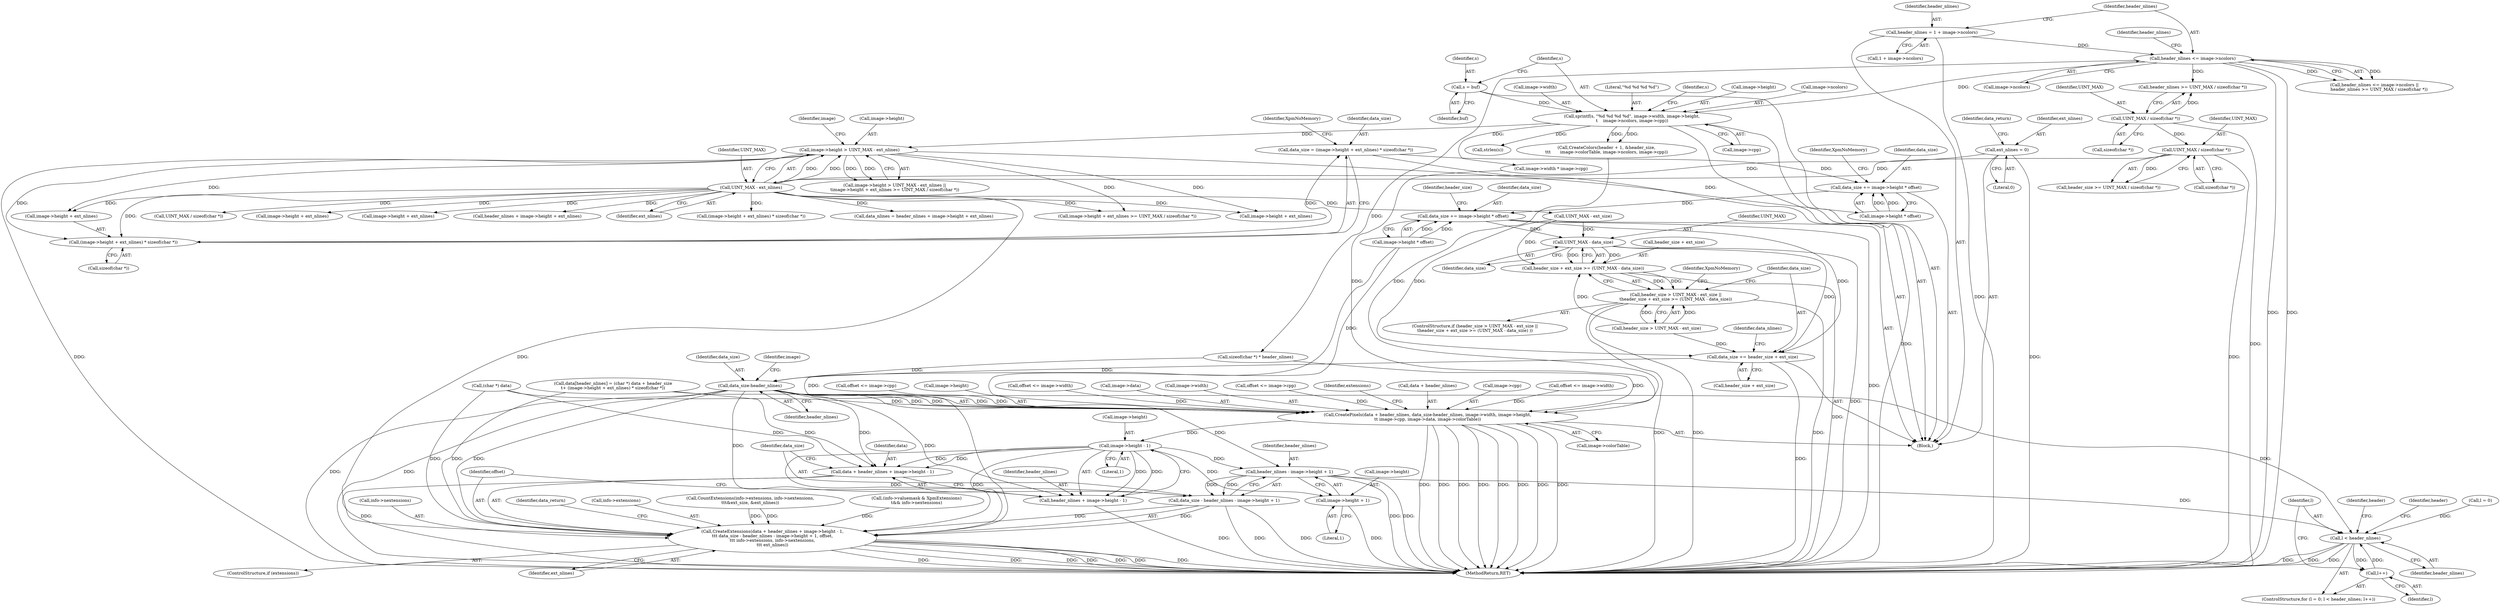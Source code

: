digraph "0_libXpm_d1167418f0fd02a27f617ec5afd6db053afbe185@integer" {
"1000391" [label="(Call,data_size = (image->height + ext_nlines) * sizeof(char *))"];
"1000393" [label="(Call,(image->height + ext_nlines) * sizeof(char *))"];
"1000372" [label="(Call,image->height > UINT_MAX - ext_nlines)"];
"1000233" [label="(Call,sprintf(s, \"%d %d %d %d\", image->width, image->height,\n\t    image->ncolors, image->cpp))"];
"1000230" [label="(Call,s = buf)"];
"1000189" [label="(Call,header_nlines <= image->ncolors)"];
"1000180" [label="(Call,header_nlines = 1 + image->ncolors)"];
"1000376" [label="(Call,UINT_MAX - ext_nlines)"];
"1000211" [label="(Call,UINT_MAX / sizeof(char *))"];
"1000196" [label="(Call,UINT_MAX / sizeof(char *))"];
"1000141" [label="(Call,ext_nlines = 0)"];
"1000403" [label="(Call,data_size += image->height * offset)"];
"1000412" [label="(Call,data_size += image->height * offset)"];
"1000430" [label="(Call,UINT_MAX - data_size)"];
"1000426" [label="(Call,header_size + ext_size >= (UINT_MAX - data_size))"];
"1000420" [label="(Call,header_size > UINT_MAX - ext_size ||\n\theader_size + ext_size >= (UINT_MAX - data_size))"];
"1000435" [label="(Call,data_size += header_size + ext_size)"];
"1000530" [label="(Call,data_size-header_nlines)"];
"1000526" [label="(Call,CreatePixels(data + header_nlines, data_size-header_nlines, image->width, image->height,\n\t\t image->cpp, image->data, image->colorTable))"];
"1000555" [label="(Call,image->height - 1)"];
"1000550" [label="(Call,CreateExtensions(data + header_nlines + image->height - 1,\n\t\t\t data_size - header_nlines - image->height + 1, offset,\n\t\t\t info->extensions, info->nextensions,\n\t\t\t ext_nlines))"];
"1000551" [label="(Call,data + header_nlines + image->height - 1)"];
"1000553" [label="(Call,header_nlines + image->height - 1)"];
"1000562" [label="(Call,header_nlines - image->height + 1)"];
"1000560" [label="(Call,data_size - header_nlines - image->height + 1)"];
"1000592" [label="(Call,l < header_nlines)"];
"1000595" [label="(Call,l++)"];
"1000564" [label="(Call,image->height + 1)"];
"1000432" [label="(Identifier,data_size)"];
"1000422" [label="(Identifier,header_size)"];
"1000351" [label="(Call,offset <= image->cpp)"];
"1000419" [label="(ControlStructure,if (header_size > UINT_MAX - ext_size ||\n\theader_size + ext_size >= (UINT_MAX - data_size) ))"];
"1000141" [label="(Call,ext_nlines = 0)"];
"1000588" [label="(ControlStructure,for (l = 0; l < header_nlines; l++))"];
"1000606" [label="(Identifier,header)"];
"1000518" [label="(Call,(image->height + ext_nlines) * sizeof(char *))"];
"1000550" [label="(Call,CreateExtensions(data + header_nlines + image->height - 1,\n\t\t\t data_size - header_nlines - image->height + 1, offset,\n\t\t\t info->extensions, info->nextensions,\n\t\t\t ext_nlines))"];
"1000440" [label="(Call,data_nlines = header_nlines + image->height + ext_nlines)"];
"1000233" [label="(Call,sprintf(s, \"%d %d %d %d\", image->width, image->height,\n\t    image->ncolors, image->cpp))"];
"1000564" [label="(Call,image->height + 1)"];
"1000532" [label="(Identifier,header_nlines)"];
"1000194" [label="(Call,header_nlines >= UINT_MAX / sizeof(char *))"];
"1000212" [label="(Identifier,UINT_MAX)"];
"1000551" [label="(Call,data + header_nlines + image->height - 1)"];
"1000431" [label="(Identifier,UINT_MAX)"];
"1000242" [label="(Call,image->ncolors)"];
"1000531" [label="(Identifier,data_size)"];
"1000336" [label="(Call,image->width * image->cpp)"];
"1000377" [label="(Identifier,UINT_MAX)"];
"1000561" [label="(Identifier,data_size)"];
"1000188" [label="(Call,header_nlines <= image->ncolors ||\n       header_nlines >= UINT_MAX / sizeof(char *))"];
"1000405" [label="(Call,image->height * offset)"];
"1000434" [label="(Identifier,XpmNoMemory)"];
"1000545" [label="(Call,image->colorTable)"];
"1000346" [label="(Call,offset <= image->width)"];
"1000527" [label="(Call,data + header_nlines)"];
"1000568" [label="(Literal,1)"];
"1000556" [label="(Call,image->height)"];
"1000382" [label="(Identifier,image)"];
"1000427" [label="(Call,header_size + ext_size)"];
"1000117" [label="(Block,)"];
"1000413" [label="(Identifier,data_size)"];
"1000573" [label="(Call,info->nextensions)"];
"1000181" [label="(Identifier,header_nlines)"];
"1000508" [label="(Call,data[header_nlines] = (char *) data + header_size\n\t+ (image->height + ext_nlines) * sizeof(char *))"];
"1000204" [label="(Call,sizeof(char *) * header_nlines)"];
"1000234" [label="(Identifier,s)"];
"1000372" [label="(Call,image->height > UINT_MAX - ext_nlines)"];
"1000596" [label="(Identifier,l)"];
"1000592" [label="(Call,l < header_nlines)"];
"1000589" [label="(Call,l = 0)"];
"1000435" [label="(Call,data_size += header_size + ext_size)"];
"1000536" [label="(Call,image->height)"];
"1000198" [label="(Call,sizeof(char *))"];
"1000213" [label="(Call,sizeof(char *))"];
"1000414" [label="(Call,image->height * offset)"];
"1000555" [label="(Call,image->height - 1)"];
"1000609" [label="(MethodReturn,RET)"];
"1000380" [label="(Call,image->height + ext_nlines)"];
"1000513" [label="(Call,(char *) data)"];
"1000552" [label="(Identifier,data)"];
"1000563" [label="(Identifier,header_nlines)"];
"1000548" [label="(ControlStructure,if (extensions))"];
"1000402" [label="(Identifier,XpmNoMemory)"];
"1000371" [label="(Call,image->height > UINT_MAX - ext_nlines ||\n\timage->height + ext_nlines >= UINT_MAX / sizeof(char *))"];
"1000143" [label="(Literal,0)"];
"1000526" [label="(Call,CreatePixels(data + header_nlines, data_size-header_nlines, image->width, image->height,\n\t\t image->cpp, image->data, image->colorTable))"];
"1000437" [label="(Call,header_size + ext_size)"];
"1000376" [label="(Call,UINT_MAX - ext_nlines)"];
"1000385" [label="(Call,UINT_MAX / sizeof(char *))"];
"1000236" [label="(Call,image->width)"];
"1000235" [label="(Literal,\"%d %d %d %d\")"];
"1000196" [label="(Call,UINT_MAX / sizeof(char *))"];
"1000559" [label="(Literal,1)"];
"1000423" [label="(Call,UINT_MAX - ext_size)"];
"1000399" [label="(Call,sizeof(char *))"];
"1000594" [label="(Identifier,header_nlines)"];
"1000436" [label="(Identifier,data_size)"];
"1000554" [label="(Identifier,header_nlines)"];
"1000421" [label="(Call,header_size > UINT_MAX - ext_size)"];
"1000430" [label="(Call,UINT_MAX - data_size)"];
"1000394" [label="(Call,image->height + ext_nlines)"];
"1000373" [label="(Call,image->height)"];
"1000412" [label="(Call,data_size += image->height * offset)"];
"1000542" [label="(Call,image->data)"];
"1000195" [label="(Identifier,header_nlines)"];
"1000231" [label="(Identifier,s)"];
"1000182" [label="(Call,1 + image->ncolors)"];
"1000595" [label="(Call,l++)"];
"1000553" [label="(Call,header_nlines + image->height - 1)"];
"1000245" [label="(Call,image->cpp)"];
"1000533" [label="(Call,image->width)"];
"1000391" [label="(Call,data_size = (image->height + ext_nlines) * sizeof(char *))"];
"1000579" [label="(Identifier,data_return)"];
"1000249" [label="(Identifier,s)"];
"1000444" [label="(Call,image->height + ext_nlines)"];
"1000363" [label="(Call,offset <= image->cpp)"];
"1000562" [label="(Call,header_nlines - image->height + 1)"];
"1000549" [label="(Identifier,extensions)"];
"1000593" [label="(Identifier,l)"];
"1000209" [label="(Call,header_size >= UINT_MAX / sizeof(char *))"];
"1000530" [label="(Call,data_size-header_nlines)"];
"1000142" [label="(Identifier,ext_nlines)"];
"1000312" [label="(Call,CreateColors(header + 1, &header_size,\n\t\t\t       image->colorTable, image->ncolors, image->cpp))"];
"1000539" [label="(Call,image->cpp)"];
"1000403" [label="(Call,data_size += image->height * offset)"];
"1000570" [label="(Call,info->extensions)"];
"1000404" [label="(Identifier,data_size)"];
"1000250" [label="(Call,strlen(s))"];
"1000149" [label="(Identifier,data_return)"];
"1000211" [label="(Call,UINT_MAX / sizeof(char *))"];
"1000167" [label="(Call,CountExtensions(info->extensions, info->nextensions,\n\t\t\t&ext_size, &ext_nlines))"];
"1000599" [label="(Identifier,header)"];
"1000519" [label="(Call,image->height + ext_nlines)"];
"1000197" [label="(Identifier,UINT_MAX)"];
"1000180" [label="(Call,header_nlines = 1 + image->ncolors)"];
"1000189" [label="(Call,header_nlines <= image->ncolors)"];
"1000442" [label="(Call,header_nlines + image->height + ext_nlines)"];
"1000232" [label="(Identifier,buf)"];
"1000393" [label="(Call,(image->height + ext_nlines) * sizeof(char *))"];
"1000392" [label="(Identifier,data_size)"];
"1000576" [label="(Identifier,ext_nlines)"];
"1000441" [label="(Identifier,data_nlines)"];
"1000358" [label="(Call,offset <= image->width)"];
"1000190" [label="(Identifier,header_nlines)"];
"1000191" [label="(Call,image->ncolors)"];
"1000534" [label="(Identifier,image)"];
"1000560" [label="(Call,data_size - header_nlines - image->height + 1)"];
"1000565" [label="(Call,image->height)"];
"1000379" [label="(Call,image->height + ext_nlines >= UINT_MAX / sizeof(char *))"];
"1000378" [label="(Identifier,ext_nlines)"];
"1000155" [label="(Call,(info->valuemask & XpmExtensions)\n\t&& info->nextensions)"];
"1000426" [label="(Call,header_size + ext_size >= (UINT_MAX - data_size))"];
"1000230" [label="(Call,s = buf)"];
"1000420" [label="(Call,header_size > UINT_MAX - ext_size ||\n\theader_size + ext_size >= (UINT_MAX - data_size))"];
"1000239" [label="(Call,image->height)"];
"1000569" [label="(Identifier,offset)"];
"1000411" [label="(Identifier,XpmNoMemory)"];
"1000391" -> "1000117"  [label="AST: "];
"1000391" -> "1000393"  [label="CFG: "];
"1000392" -> "1000391"  [label="AST: "];
"1000393" -> "1000391"  [label="AST: "];
"1000402" -> "1000391"  [label="CFG: "];
"1000393" -> "1000391"  [label="DDG: "];
"1000391" -> "1000403"  [label="DDG: "];
"1000393" -> "1000399"  [label="CFG: "];
"1000394" -> "1000393"  [label="AST: "];
"1000399" -> "1000393"  [label="AST: "];
"1000372" -> "1000393"  [label="DDG: "];
"1000376" -> "1000393"  [label="DDG: "];
"1000372" -> "1000371"  [label="AST: "];
"1000372" -> "1000376"  [label="CFG: "];
"1000373" -> "1000372"  [label="AST: "];
"1000376" -> "1000372"  [label="AST: "];
"1000382" -> "1000372"  [label="CFG: "];
"1000371" -> "1000372"  [label="CFG: "];
"1000372" -> "1000609"  [label="DDG: "];
"1000372" -> "1000371"  [label="DDG: "];
"1000372" -> "1000371"  [label="DDG: "];
"1000233" -> "1000372"  [label="DDG: "];
"1000376" -> "1000372"  [label="DDG: "];
"1000376" -> "1000372"  [label="DDG: "];
"1000372" -> "1000379"  [label="DDG: "];
"1000372" -> "1000380"  [label="DDG: "];
"1000372" -> "1000394"  [label="DDG: "];
"1000372" -> "1000405"  [label="DDG: "];
"1000233" -> "1000117"  [label="AST: "];
"1000233" -> "1000245"  [label="CFG: "];
"1000234" -> "1000233"  [label="AST: "];
"1000235" -> "1000233"  [label="AST: "];
"1000236" -> "1000233"  [label="AST: "];
"1000239" -> "1000233"  [label="AST: "];
"1000242" -> "1000233"  [label="AST: "];
"1000245" -> "1000233"  [label="AST: "];
"1000249" -> "1000233"  [label="CFG: "];
"1000233" -> "1000609"  [label="DDG: "];
"1000230" -> "1000233"  [label="DDG: "];
"1000189" -> "1000233"  [label="DDG: "];
"1000233" -> "1000250"  [label="DDG: "];
"1000233" -> "1000312"  [label="DDG: "];
"1000233" -> "1000312"  [label="DDG: "];
"1000233" -> "1000336"  [label="DDG: "];
"1000230" -> "1000117"  [label="AST: "];
"1000230" -> "1000232"  [label="CFG: "];
"1000231" -> "1000230"  [label="AST: "];
"1000232" -> "1000230"  [label="AST: "];
"1000234" -> "1000230"  [label="CFG: "];
"1000189" -> "1000188"  [label="AST: "];
"1000189" -> "1000191"  [label="CFG: "];
"1000190" -> "1000189"  [label="AST: "];
"1000191" -> "1000189"  [label="AST: "];
"1000195" -> "1000189"  [label="CFG: "];
"1000188" -> "1000189"  [label="CFG: "];
"1000189" -> "1000609"  [label="DDG: "];
"1000189" -> "1000609"  [label="DDG: "];
"1000189" -> "1000188"  [label="DDG: "];
"1000189" -> "1000188"  [label="DDG: "];
"1000180" -> "1000189"  [label="DDG: "];
"1000189" -> "1000194"  [label="DDG: "];
"1000189" -> "1000204"  [label="DDG: "];
"1000180" -> "1000117"  [label="AST: "];
"1000180" -> "1000182"  [label="CFG: "];
"1000181" -> "1000180"  [label="AST: "];
"1000182" -> "1000180"  [label="AST: "];
"1000190" -> "1000180"  [label="CFG: "];
"1000180" -> "1000609"  [label="DDG: "];
"1000376" -> "1000378"  [label="CFG: "];
"1000377" -> "1000376"  [label="AST: "];
"1000378" -> "1000376"  [label="AST: "];
"1000211" -> "1000376"  [label="DDG: "];
"1000141" -> "1000376"  [label="DDG: "];
"1000376" -> "1000379"  [label="DDG: "];
"1000376" -> "1000380"  [label="DDG: "];
"1000376" -> "1000385"  [label="DDG: "];
"1000376" -> "1000394"  [label="DDG: "];
"1000376" -> "1000423"  [label="DDG: "];
"1000376" -> "1000440"  [label="DDG: "];
"1000376" -> "1000442"  [label="DDG: "];
"1000376" -> "1000444"  [label="DDG: "];
"1000376" -> "1000518"  [label="DDG: "];
"1000376" -> "1000519"  [label="DDG: "];
"1000376" -> "1000550"  [label="DDG: "];
"1000211" -> "1000209"  [label="AST: "];
"1000211" -> "1000213"  [label="CFG: "];
"1000212" -> "1000211"  [label="AST: "];
"1000213" -> "1000211"  [label="AST: "];
"1000209" -> "1000211"  [label="CFG: "];
"1000211" -> "1000609"  [label="DDG: "];
"1000211" -> "1000209"  [label="DDG: "];
"1000196" -> "1000211"  [label="DDG: "];
"1000196" -> "1000194"  [label="AST: "];
"1000196" -> "1000198"  [label="CFG: "];
"1000197" -> "1000196"  [label="AST: "];
"1000198" -> "1000196"  [label="AST: "];
"1000194" -> "1000196"  [label="CFG: "];
"1000196" -> "1000609"  [label="DDG: "];
"1000196" -> "1000194"  [label="DDG: "];
"1000141" -> "1000117"  [label="AST: "];
"1000141" -> "1000143"  [label="CFG: "];
"1000142" -> "1000141"  [label="AST: "];
"1000143" -> "1000141"  [label="AST: "];
"1000149" -> "1000141"  [label="CFG: "];
"1000141" -> "1000609"  [label="DDG: "];
"1000403" -> "1000117"  [label="AST: "];
"1000403" -> "1000405"  [label="CFG: "];
"1000404" -> "1000403"  [label="AST: "];
"1000405" -> "1000403"  [label="AST: "];
"1000411" -> "1000403"  [label="CFG: "];
"1000405" -> "1000403"  [label="DDG: "];
"1000405" -> "1000403"  [label="DDG: "];
"1000403" -> "1000412"  [label="DDG: "];
"1000412" -> "1000117"  [label="AST: "];
"1000412" -> "1000414"  [label="CFG: "];
"1000413" -> "1000412"  [label="AST: "];
"1000414" -> "1000412"  [label="AST: "];
"1000422" -> "1000412"  [label="CFG: "];
"1000412" -> "1000609"  [label="DDG: "];
"1000414" -> "1000412"  [label="DDG: "];
"1000414" -> "1000412"  [label="DDG: "];
"1000412" -> "1000430"  [label="DDG: "];
"1000412" -> "1000435"  [label="DDG: "];
"1000430" -> "1000426"  [label="AST: "];
"1000430" -> "1000432"  [label="CFG: "];
"1000431" -> "1000430"  [label="AST: "];
"1000432" -> "1000430"  [label="AST: "];
"1000426" -> "1000430"  [label="CFG: "];
"1000430" -> "1000609"  [label="DDG: "];
"1000430" -> "1000426"  [label="DDG: "];
"1000430" -> "1000426"  [label="DDG: "];
"1000423" -> "1000430"  [label="DDG: "];
"1000430" -> "1000435"  [label="DDG: "];
"1000426" -> "1000420"  [label="AST: "];
"1000427" -> "1000426"  [label="AST: "];
"1000420" -> "1000426"  [label="CFG: "];
"1000426" -> "1000609"  [label="DDG: "];
"1000426" -> "1000420"  [label="DDG: "];
"1000426" -> "1000420"  [label="DDG: "];
"1000421" -> "1000426"  [label="DDG: "];
"1000423" -> "1000426"  [label="DDG: "];
"1000420" -> "1000419"  [label="AST: "];
"1000420" -> "1000421"  [label="CFG: "];
"1000421" -> "1000420"  [label="AST: "];
"1000434" -> "1000420"  [label="CFG: "];
"1000436" -> "1000420"  [label="CFG: "];
"1000420" -> "1000609"  [label="DDG: "];
"1000420" -> "1000609"  [label="DDG: "];
"1000420" -> "1000609"  [label="DDG: "];
"1000421" -> "1000420"  [label="DDG: "];
"1000421" -> "1000420"  [label="DDG: "];
"1000435" -> "1000117"  [label="AST: "];
"1000435" -> "1000437"  [label="CFG: "];
"1000436" -> "1000435"  [label="AST: "];
"1000437" -> "1000435"  [label="AST: "];
"1000441" -> "1000435"  [label="CFG: "];
"1000435" -> "1000609"  [label="DDG: "];
"1000421" -> "1000435"  [label="DDG: "];
"1000423" -> "1000435"  [label="DDG: "];
"1000435" -> "1000530"  [label="DDG: "];
"1000530" -> "1000526"  [label="AST: "];
"1000530" -> "1000532"  [label="CFG: "];
"1000531" -> "1000530"  [label="AST: "];
"1000532" -> "1000530"  [label="AST: "];
"1000534" -> "1000530"  [label="CFG: "];
"1000530" -> "1000609"  [label="DDG: "];
"1000530" -> "1000609"  [label="DDG: "];
"1000530" -> "1000526"  [label="DDG: "];
"1000530" -> "1000526"  [label="DDG: "];
"1000204" -> "1000530"  [label="DDG: "];
"1000530" -> "1000550"  [label="DDG: "];
"1000530" -> "1000551"  [label="DDG: "];
"1000530" -> "1000553"  [label="DDG: "];
"1000530" -> "1000560"  [label="DDG: "];
"1000530" -> "1000562"  [label="DDG: "];
"1000530" -> "1000592"  [label="DDG: "];
"1000526" -> "1000117"  [label="AST: "];
"1000526" -> "1000545"  [label="CFG: "];
"1000527" -> "1000526"  [label="AST: "];
"1000533" -> "1000526"  [label="AST: "];
"1000536" -> "1000526"  [label="AST: "];
"1000539" -> "1000526"  [label="AST: "];
"1000542" -> "1000526"  [label="AST: "];
"1000545" -> "1000526"  [label="AST: "];
"1000549" -> "1000526"  [label="CFG: "];
"1000526" -> "1000609"  [label="DDG: "];
"1000526" -> "1000609"  [label="DDG: "];
"1000526" -> "1000609"  [label="DDG: "];
"1000526" -> "1000609"  [label="DDG: "];
"1000526" -> "1000609"  [label="DDG: "];
"1000526" -> "1000609"  [label="DDG: "];
"1000526" -> "1000609"  [label="DDG: "];
"1000526" -> "1000609"  [label="DDG: "];
"1000508" -> "1000526"  [label="DDG: "];
"1000513" -> "1000526"  [label="DDG: "];
"1000204" -> "1000526"  [label="DDG: "];
"1000346" -> "1000526"  [label="DDG: "];
"1000358" -> "1000526"  [label="DDG: "];
"1000414" -> "1000526"  [label="DDG: "];
"1000363" -> "1000526"  [label="DDG: "];
"1000351" -> "1000526"  [label="DDG: "];
"1000336" -> "1000526"  [label="DDG: "];
"1000312" -> "1000526"  [label="DDG: "];
"1000526" -> "1000555"  [label="DDG: "];
"1000555" -> "1000553"  [label="AST: "];
"1000555" -> "1000559"  [label="CFG: "];
"1000556" -> "1000555"  [label="AST: "];
"1000559" -> "1000555"  [label="AST: "];
"1000553" -> "1000555"  [label="CFG: "];
"1000555" -> "1000550"  [label="DDG: "];
"1000555" -> "1000550"  [label="DDG: "];
"1000555" -> "1000551"  [label="DDG: "];
"1000555" -> "1000551"  [label="DDG: "];
"1000555" -> "1000553"  [label="DDG: "];
"1000555" -> "1000553"  [label="DDG: "];
"1000555" -> "1000562"  [label="DDG: "];
"1000555" -> "1000564"  [label="DDG: "];
"1000550" -> "1000548"  [label="AST: "];
"1000550" -> "1000576"  [label="CFG: "];
"1000551" -> "1000550"  [label="AST: "];
"1000560" -> "1000550"  [label="AST: "];
"1000569" -> "1000550"  [label="AST: "];
"1000570" -> "1000550"  [label="AST: "];
"1000573" -> "1000550"  [label="AST: "];
"1000576" -> "1000550"  [label="AST: "];
"1000579" -> "1000550"  [label="CFG: "];
"1000550" -> "1000609"  [label="DDG: "];
"1000550" -> "1000609"  [label="DDG: "];
"1000550" -> "1000609"  [label="DDG: "];
"1000550" -> "1000609"  [label="DDG: "];
"1000550" -> "1000609"  [label="DDG: "];
"1000550" -> "1000609"  [label="DDG: "];
"1000550" -> "1000609"  [label="DDG: "];
"1000508" -> "1000550"  [label="DDG: "];
"1000513" -> "1000550"  [label="DDG: "];
"1000560" -> "1000550"  [label="DDG: "];
"1000560" -> "1000550"  [label="DDG: "];
"1000414" -> "1000550"  [label="DDG: "];
"1000167" -> "1000550"  [label="DDG: "];
"1000167" -> "1000550"  [label="DDG: "];
"1000155" -> "1000550"  [label="DDG: "];
"1000551" -> "1000553"  [label="CFG: "];
"1000552" -> "1000551"  [label="AST: "];
"1000553" -> "1000551"  [label="AST: "];
"1000561" -> "1000551"  [label="CFG: "];
"1000551" -> "1000609"  [label="DDG: "];
"1000508" -> "1000551"  [label="DDG: "];
"1000513" -> "1000551"  [label="DDG: "];
"1000554" -> "1000553"  [label="AST: "];
"1000553" -> "1000609"  [label="DDG: "];
"1000562" -> "1000560"  [label="AST: "];
"1000562" -> "1000564"  [label="CFG: "];
"1000563" -> "1000562"  [label="AST: "];
"1000564" -> "1000562"  [label="AST: "];
"1000560" -> "1000562"  [label="CFG: "];
"1000562" -> "1000609"  [label="DDG: "];
"1000562" -> "1000609"  [label="DDG: "];
"1000562" -> "1000560"  [label="DDG: "];
"1000562" -> "1000560"  [label="DDG: "];
"1000562" -> "1000592"  [label="DDG: "];
"1000561" -> "1000560"  [label="AST: "];
"1000569" -> "1000560"  [label="CFG: "];
"1000560" -> "1000609"  [label="DDG: "];
"1000560" -> "1000609"  [label="DDG: "];
"1000592" -> "1000588"  [label="AST: "];
"1000592" -> "1000594"  [label="CFG: "];
"1000593" -> "1000592"  [label="AST: "];
"1000594" -> "1000592"  [label="AST: "];
"1000599" -> "1000592"  [label="CFG: "];
"1000606" -> "1000592"  [label="CFG: "];
"1000592" -> "1000609"  [label="DDG: "];
"1000592" -> "1000609"  [label="DDG: "];
"1000592" -> "1000609"  [label="DDG: "];
"1000589" -> "1000592"  [label="DDG: "];
"1000595" -> "1000592"  [label="DDG: "];
"1000592" -> "1000595"  [label="DDG: "];
"1000595" -> "1000588"  [label="AST: "];
"1000595" -> "1000596"  [label="CFG: "];
"1000596" -> "1000595"  [label="AST: "];
"1000593" -> "1000595"  [label="CFG: "];
"1000564" -> "1000568"  [label="CFG: "];
"1000565" -> "1000564"  [label="AST: "];
"1000568" -> "1000564"  [label="AST: "];
"1000564" -> "1000609"  [label="DDG: "];
}
